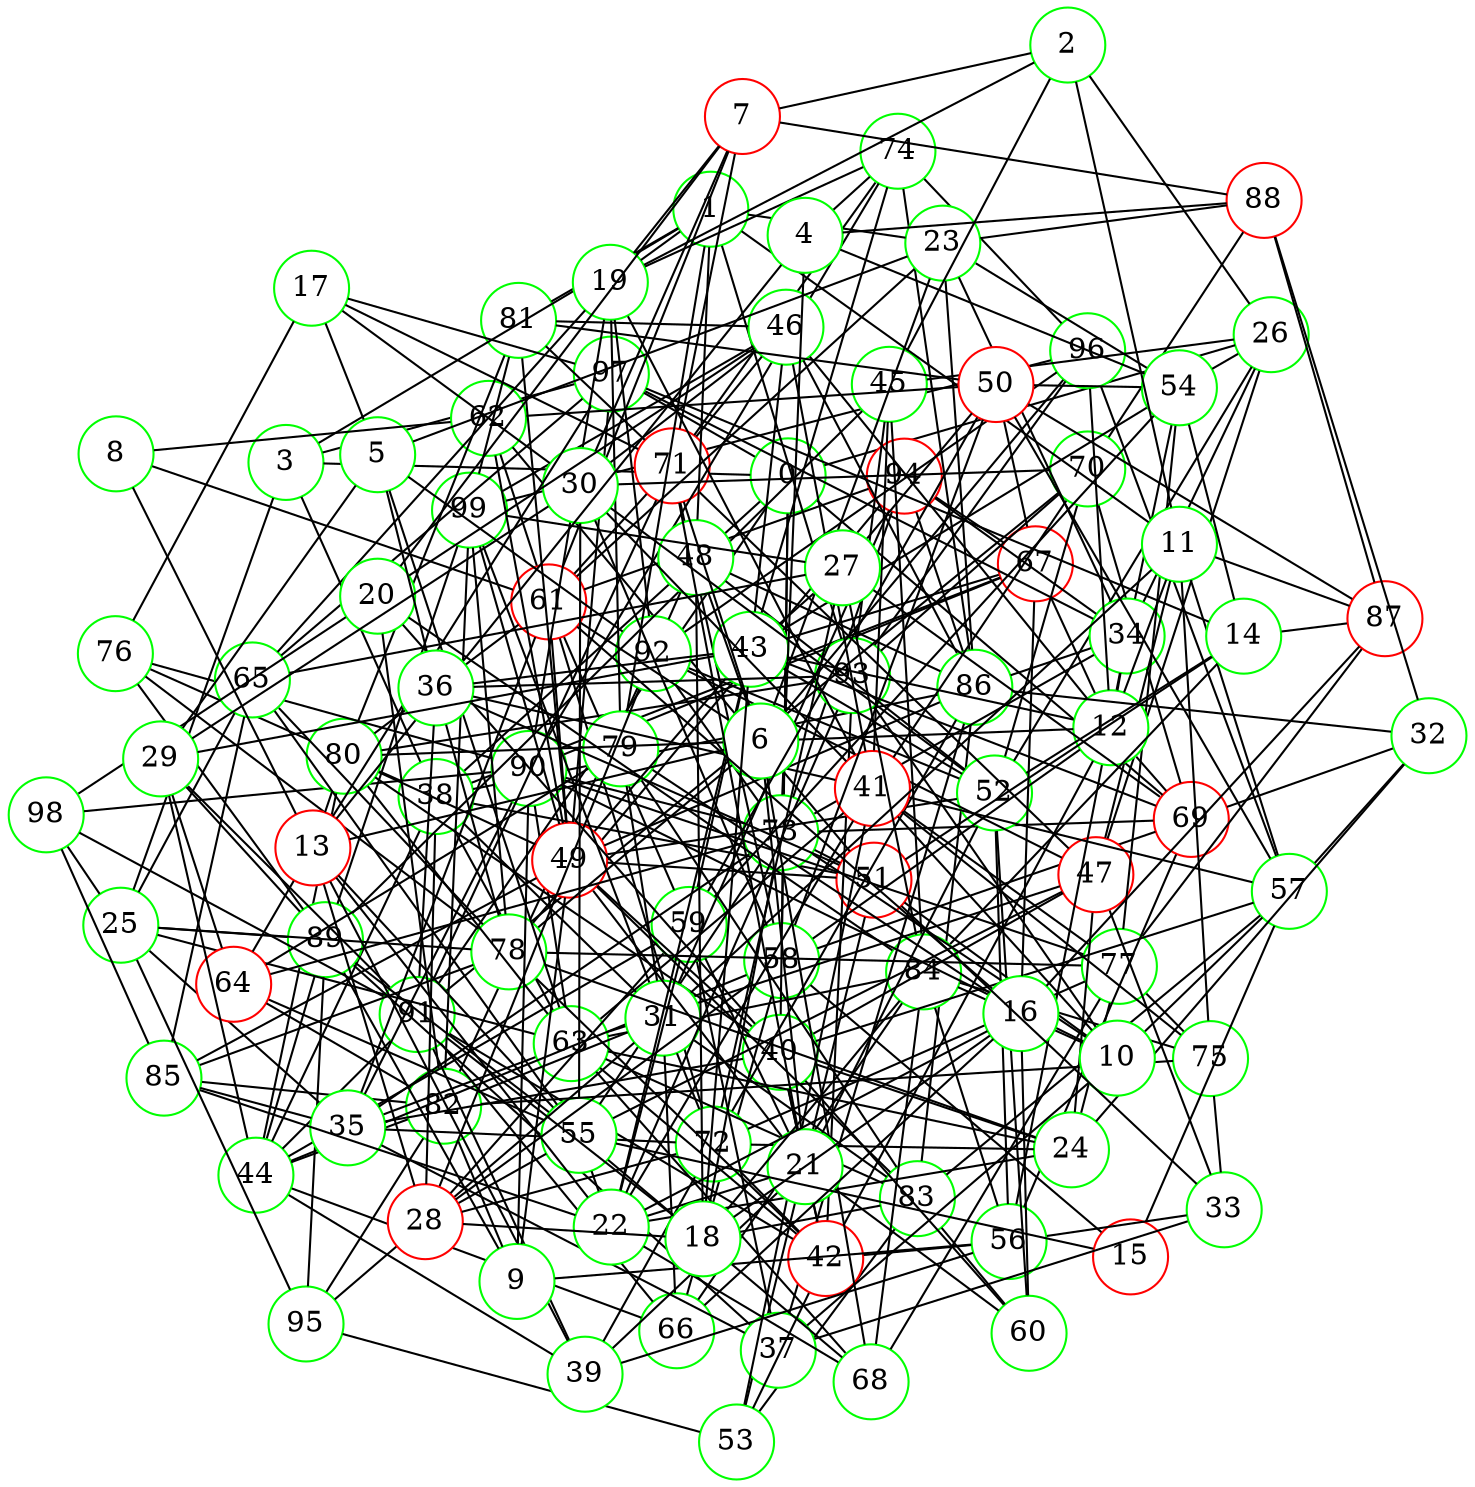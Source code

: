 graph {
graph ["layout"="fdp"]
node ["style"="filled","fillcolor"="white","fixedsize"="true","shape"="circle"]
"0" ["color"="green"]
"97" ["color"="green"]
"3" ["color"="green"]
"38" ["color"="green"]
"51" ["color"="red"]
"53" ["color"="green"]
"83" ["color"="green"]
"86" ["color"="green"]
"94" ["color"="red"]
"95" ["color"="green"]
"73" ["color"="green"]
"90" ["color"="green"]
"98" ["color"="green"]
"92" ["color"="green"]
"96" ["color"="green"]
"99" ["color"="green"]
"62" ["color"="green"]
"67" ["color"="red"]
"44" ["color"="green"]
"80" ["color"="green"]
"81" ["color"="green"]
"93" ["color"="green"]
"66" ["color"="green"]
"84" ["color"="green"]
"91" ["color"="green"]
"82" ["color"="green"]
"85" ["color"="green"]
"89" ["color"="green"]
"58" ["color"="green"]
"69" ["color"="red"]
"70" ["color"="green"]
"88" ["color"="red"]
"71" ["color"="red"]
"74" ["color"="green"]
"59" ["color"="green"]
"61" ["color"="red"]
"72" ["color"="green"]
"77" ["color"="green"]
"87" ["color"="red"]
"78" ["color"="green"]
"76" ["color"="green"]
"63" ["color"="green"]
"68" ["color"="green"]
"25" ["color"="green"]
"65" ["color"="green"]
"35" ["color"="green"]
"37" ["color"="green"]
"40" ["color"="green"]
"49" ["color"="red"]
"52" ["color"="green"]
"56" ["color"="green"]
"60" ["color"="green"]
"57" ["color"="green"]
"42" ["color"="red"]
"47" ["color"="red"]
"55" ["color"="green"]
"64" ["color"="red"]
"79" ["color"="green"]
"26" ["color"="green"]
"34" ["color"="green"]
"54" ["color"="green"]
"45" ["color"="green"]
"1" ["color"="green"]
"48" ["color"="green"]
"19" ["color"="green"]
"41" ["color"="red"]
"75" ["color"="green"]
"46" ["color"="green"]
"23" ["color"="green"]
"11" ["color"="green"]
"12" ["color"="green"]
"43" ["color"="green"]
"31" ["color"="green"]
"2" ["color"="green"]
"7" ["color"="red"]
"20" ["color"="green"]
"30" ["color"="green"]
"4" ["color"="green"]
"13" ["color"="red"]
"22" ["color"="green"]
"24" ["color"="green"]
"32" ["color"="green"]
"39" ["color"="green"]
"28" ["color"="red"]
"5" ["color"="green"]
"17" ["color"="green"]
"36" ["color"="green"]
"29" ["color"="green"]
"6" ["color"="green"]
"21" ["color"="green"]
"8" ["color"="green"]
"9" ["color"="green"]
"10" ["color"="green"]
"14" ["color"="green"]
"15" ["color"="red"]
"16" ["color"="green"]
"18" ["color"="green"]
"27" ["color"="green"]
"50" ["color"="red"]
"33" ["color"="green"]
"0" -- "97"
"0" -- "3"
"0" -- "69"
"0" -- "38"
"0" -- "40"
"0" -- "26"
"0" -- "58"
"0" -- "91"
"3" -- "97"
"3" -- "38"
"3" -- "25"
"38" -- "51"
"38" -- "67"
"38" -- "86"
"38" -- "44"
"38" -- "76"
"38" -- "63"
"51" -- "53"
"51" -- "73"
"51" -- "62"
"53" -- "83"
"53" -- "95"
"83" -- "86"
"86" -- "94"
"73" -- "90"
"73" -- "92"
"73" -- "94"
"90" -- "98"
"92" -- "96"
"96" -- "99"
"67" -- "90"
"67" -- "94"
"44" -- "80"
"44" -- "66"
"44" -- "82"
"44" -- "89"
"44" -- "58"
"44" -- "59"
"44" -- "91"
"80" -- "81"
"80" -- "93"
"81" -- "99"
"93" -- "96"
"66" -- "84"
"66" -- "91"
"91" -- "98"
"82" -- "99"
"82" -- "85"
"82" -- "92"
"82" -- "95"
"85" -- "98"
"89" -- "99"
"89" -- "95"
"58" -- "66"
"58" -- "69"
"58" -- "71"
"69" -- "70"
"69" -- "73"
"70" -- "88"
"70" -- "91"
"70" -- "93"
"71" -- "81"
"71" -- "74"
"71" -- "91"
"74" -- "96"
"74" -- "86"
"74" -- "90"
"59" -- "61"
"61" -- "71"
"61" -- "72"
"61" -- "80"
"61" -- "62"
"61" -- "94"
"72" -- "86"
"72" -- "77"
"77" -- "87"
"77" -- "90"
"77" -- "78"
"87" -- "88"
"78" -- "99"
"78" -- "85"
"78" -- "94"
"76" -- "89"
"76" -- "90"
"76" -- "78"
"63" -- "68"
"63" -- "80"
"63" -- "83"
"63" -- "84"
"63" -- "90"
"68" -- "84"
"68" -- "77"
"25" -- "65"
"25" -- "98"
"25" -- "35"
"25" -- "89"
"25" -- "78"
"25" -- "63"
"25" -- "95"
"65" -- "97"
"65" -- "85"
"65" -- "78"
"35" -- "37"
"35" -- "85"
"35" -- "40"
"35" -- "72"
"35" -- "73"
"35" -- "90"
"35" -- "61"
"35" -- "63"
"37" -- "86"
"37" -- "89"
"37" -- "59"
"40" -- "80"
"40" -- "49"
"40" -- "57"
"40" -- "42"
"40" -- "60"
"40" -- "47"
"49" -- "97"
"49" -- "99"
"49" -- "80"
"49" -- "81"
"49" -- "51"
"49" -- "83"
"49" -- "52"
"49" -- "85"
"49" -- "86"
"49" -- "61"
"49" -- "62"
"52" -- "70"
"52" -- "56"
"52" -- "60"
"52" -- "92"
"56" -- "84"
"56" -- "69"
"60" -- "83"
"57" -- "96"
"57" -- "83"
"42" -- "53"
"42" -- "56"
"42" -- "72"
"42" -- "91"
"42" -- "93"
"42" -- "78"
"42" -- "63"
"47" -- "55"
"47" -- "71"
"47" -- "92"
"47" -- "63"
"55" -- "64"
"55" -- "65"
"55" -- "68"
"55" -- "73"
"55" -- "89"
"64" -- "82"
"64" -- "73"
"64" -- "79"
"79" -- "83"
"26" -- "34"
"26" -- "52"
"26" -- "54"
"26" -- "45"
"26" -- "47"
"34" -- "97"
"34" -- "54"
"34" -- "86"
"34" -- "56"
"34" -- "73"
"34" -- "94"
"54" -- "59"
"54" -- "77"
"45" -- "84"
"45" -- "89"
"45" -- "93"
"1" -- "48"
"1" -- "81"
"1" -- "3"
"1" -- "19"
"1" -- "23"
"1" -- "11"
"1" -- "93"
"1" -- "79"
"48" -- "52"
"48" -- "86"
"48" -- "92"
"19" -- "65"
"19" -- "41"
"19" -- "74"
"19" -- "90"
"19" -- "92"
"19" -- "79"
"41" -- "70"
"41" -- "75"
"41" -- "45"
"41" -- "77"
"41" -- "46"
"41" -- "53"
"41" -- "57"
"41" -- "63"
"75" -- "82"
"75" -- "84"
"75" -- "77"
"46" -- "81"
"46" -- "99"
"46" -- "86"
"46" -- "71"
"23" -- "34"
"23" -- "54"
"23" -- "86"
"23" -- "88"
"23" -- "61"
"11" -- "87"
"11" -- "57"
"11" -- "75"
"11" -- "12"
"11" -- "31"
"11" -- "47"
"12" -- "96"
"12" -- "34"
"12" -- "67"
"12" -- "69"
"12" -- "42"
"12" -- "58"
"12" -- "43"
"12" -- "46"
"43" -- "67"
"43" -- "69"
"43" -- "74"
"43" -- "46"
"43" -- "49"
"43" -- "52"
"43" -- "54"
"43" -- "59"
"31" -- "66"
"31" -- "82"
"31" -- "83"
"31" -- "99"
"31" -- "38"
"31" -- "72"
"31" -- "94"
"31" -- "79"
"31" -- "95"
"2" -- "19"
"2" -- "7"
"2" -- "26"
"2" -- "11"
"2" -- "45"
"7" -- "19"
"7" -- "20"
"7" -- "71"
"7" -- "88"
"7" -- "61"
"7" -- "30"
"20" -- "82"
"20" -- "98"
"20" -- "84"
"20" -- "40"
"20" -- "46"
"30" -- "52"
"30" -- "70"
"30" -- "55"
"30" -- "41"
"30" -- "58"
"30" -- "46"
"4" -- "54"
"4" -- "88"
"4" -- "73"
"4" -- "74"
"4" -- "13"
"13" -- "64"
"13" -- "80"
"13" -- "97"
"13" -- "22"
"13" -- "39"
"13" -- "55"
"13" -- "28"
"22" -- "68"
"22" -- "85"
"22" -- "55"
"22" -- "24"
"22" -- "41"
"22" -- "43"
"22" -- "59"
"22" -- "93"
"24" -- "32"
"24" -- "40"
"24" -- "72"
"24" -- "77"
"24" -- "78"
"24" -- "47"
"24" -- "63"
"32" -- "69"
"32" -- "86"
"32" -- "88"
"32" -- "57"
"39" -- "56"
"39" -- "72"
"39" -- "91"
"39" -- "44"
"28" -- "38"
"28" -- "55"
"28" -- "72"
"28" -- "58"
"28" -- "59"
"28" -- "92"
"5" -- "17"
"5" -- "36"
"5" -- "23"
"5" -- "92"
"5" -- "29"
"5" -- "63"
"17" -- "97"
"17" -- "71"
"17" -- "76"
"17" -- "30"
"36" -- "51"
"36" -- "41"
"36" -- "43"
"36" -- "91"
"36" -- "93"
"36" -- "78"
"29" -- "64"
"29" -- "89"
"29" -- "43"
"29" -- "91"
"29" -- "44"
"29" -- "30"
"6" -- "48"
"6" -- "80"
"6" -- "96"
"6" -- "68"
"6" -- "21"
"6" -- "23"
"6" -- "71"
"6" -- "12"
"6" -- "13"
"6" -- "61"
"6" -- "78"
"21" -- "49"
"21" -- "52"
"21" -- "22"
"21" -- "39"
"21" -- "71"
"21" -- "40"
"21" -- "42"
"21" -- "59"
"21" -- "60"
"8" -- "13"
"8" -- "61"
"8" -- "62"
"9" -- "49"
"9" -- "82"
"9" -- "56"
"9" -- "89"
"9" -- "90"
"10" -- "51"
"10" -- "84"
"10" -- "37"
"10" -- "41"
"10" -- "57"
"10" -- "73"
"10" -- "90"
"10" -- "93"
"14" -- "97"
"14" -- "51"
"14" -- "52"
"14" -- "84"
"14" -- "54"
"14" -- "87"
"15" -- "55"
"15" -- "57"
"15" -- "58"
"16" -- "18"
"16" -- "66"
"16" -- "67"
"16" -- "22"
"16" -- "87"
"16" -- "60"
"16" -- "61"
"16" -- "79"
"18" -- "48"
"18" -- "83"
"18" -- "84"
"18" -- "73"
"18" -- "43"
"18" -- "91"
"18" -- "28"
"27" -- "65"
"27" -- "50"
"27" -- "99"
"27" -- "84"
"27" -- "69"
"27" -- "72"
"27" -- "43"
"50" -- "81"
"50" -- "67"
"50" -- "54"
"50" -- "87"
"50" -- "57"
"50" -- "58"
"50" -- "59"
"50" -- "62"
"33" -- "51"
"33" -- "37"
"33" -- "56"
"33" -- "75"
"33" -- "47"
}
